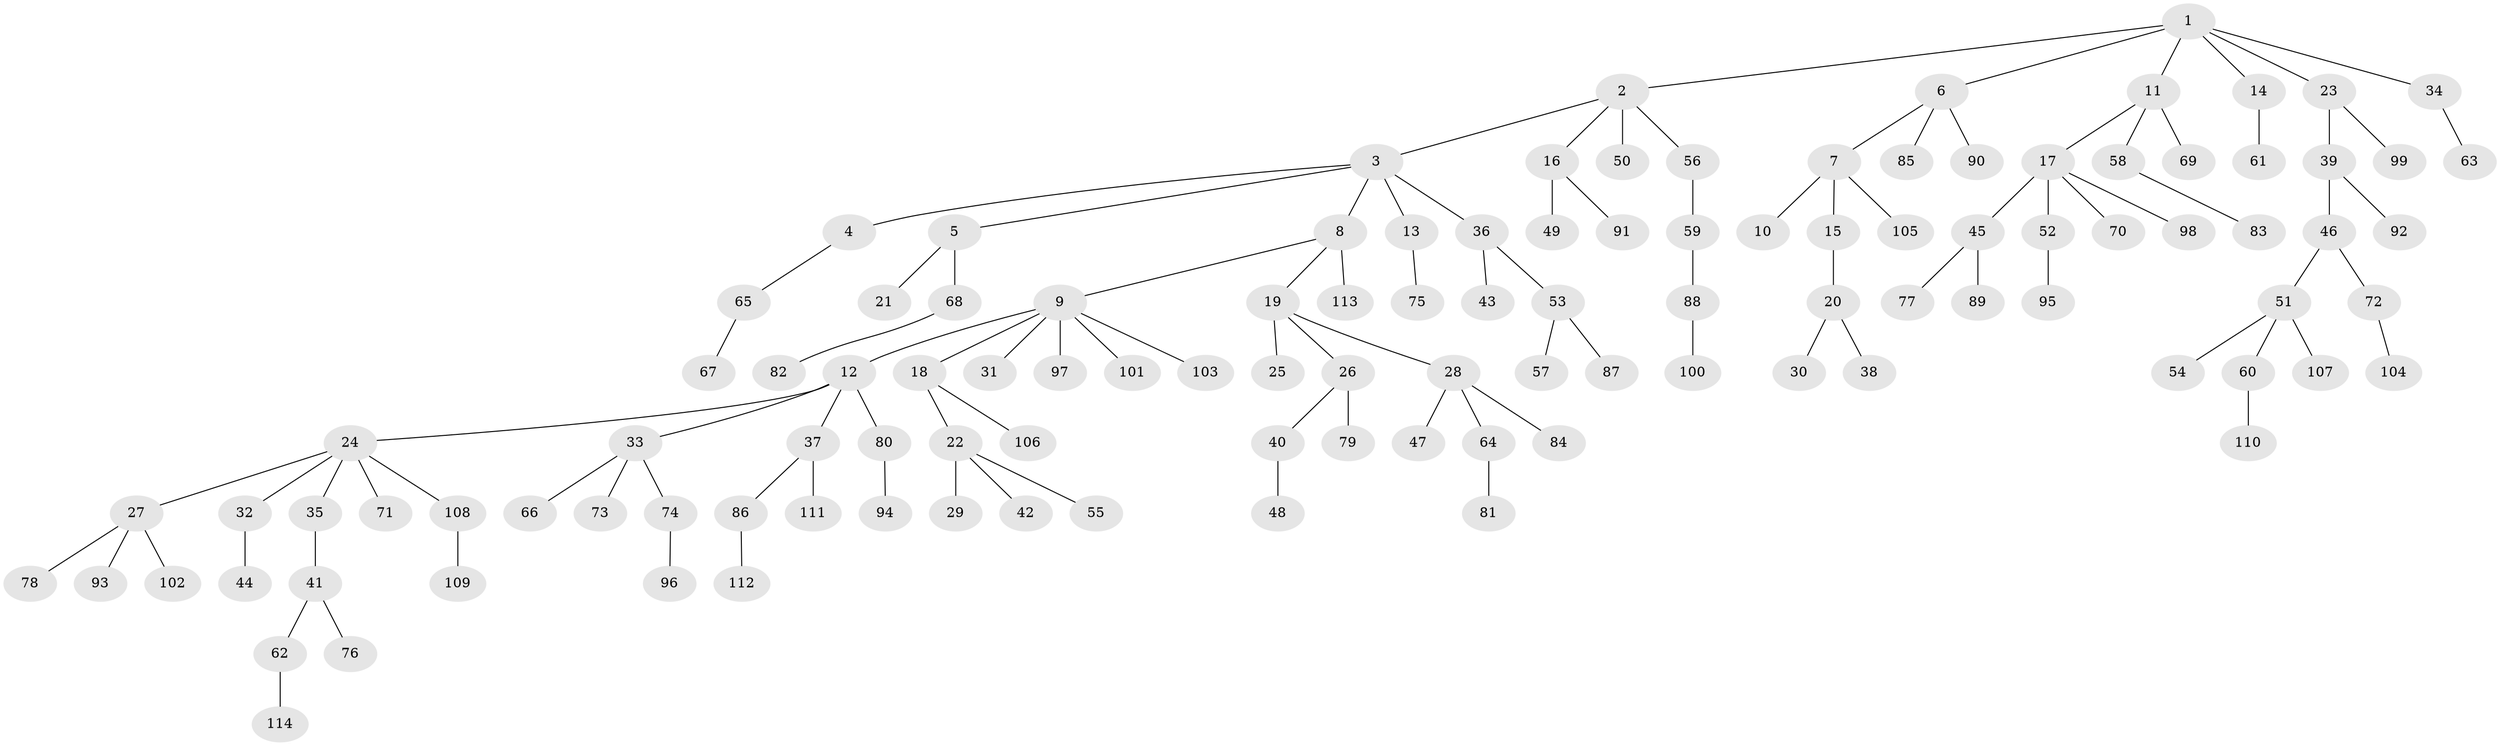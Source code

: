 // Generated by graph-tools (version 1.1) at 2025/50/03/09/25 03:50:21]
// undirected, 114 vertices, 113 edges
graph export_dot {
graph [start="1"]
  node [color=gray90,style=filled];
  1;
  2;
  3;
  4;
  5;
  6;
  7;
  8;
  9;
  10;
  11;
  12;
  13;
  14;
  15;
  16;
  17;
  18;
  19;
  20;
  21;
  22;
  23;
  24;
  25;
  26;
  27;
  28;
  29;
  30;
  31;
  32;
  33;
  34;
  35;
  36;
  37;
  38;
  39;
  40;
  41;
  42;
  43;
  44;
  45;
  46;
  47;
  48;
  49;
  50;
  51;
  52;
  53;
  54;
  55;
  56;
  57;
  58;
  59;
  60;
  61;
  62;
  63;
  64;
  65;
  66;
  67;
  68;
  69;
  70;
  71;
  72;
  73;
  74;
  75;
  76;
  77;
  78;
  79;
  80;
  81;
  82;
  83;
  84;
  85;
  86;
  87;
  88;
  89;
  90;
  91;
  92;
  93;
  94;
  95;
  96;
  97;
  98;
  99;
  100;
  101;
  102;
  103;
  104;
  105;
  106;
  107;
  108;
  109;
  110;
  111;
  112;
  113;
  114;
  1 -- 2;
  1 -- 6;
  1 -- 11;
  1 -- 14;
  1 -- 23;
  1 -- 34;
  2 -- 3;
  2 -- 16;
  2 -- 50;
  2 -- 56;
  3 -- 4;
  3 -- 5;
  3 -- 8;
  3 -- 13;
  3 -- 36;
  4 -- 65;
  5 -- 21;
  5 -- 68;
  6 -- 7;
  6 -- 85;
  6 -- 90;
  7 -- 10;
  7 -- 15;
  7 -- 105;
  8 -- 9;
  8 -- 19;
  8 -- 113;
  9 -- 12;
  9 -- 18;
  9 -- 31;
  9 -- 97;
  9 -- 101;
  9 -- 103;
  11 -- 17;
  11 -- 58;
  11 -- 69;
  12 -- 24;
  12 -- 33;
  12 -- 37;
  12 -- 80;
  13 -- 75;
  14 -- 61;
  15 -- 20;
  16 -- 49;
  16 -- 91;
  17 -- 45;
  17 -- 52;
  17 -- 70;
  17 -- 98;
  18 -- 22;
  18 -- 106;
  19 -- 25;
  19 -- 26;
  19 -- 28;
  20 -- 30;
  20 -- 38;
  22 -- 29;
  22 -- 42;
  22 -- 55;
  23 -- 39;
  23 -- 99;
  24 -- 27;
  24 -- 32;
  24 -- 35;
  24 -- 71;
  24 -- 108;
  26 -- 40;
  26 -- 79;
  27 -- 78;
  27 -- 93;
  27 -- 102;
  28 -- 47;
  28 -- 64;
  28 -- 84;
  32 -- 44;
  33 -- 66;
  33 -- 73;
  33 -- 74;
  34 -- 63;
  35 -- 41;
  36 -- 43;
  36 -- 53;
  37 -- 86;
  37 -- 111;
  39 -- 46;
  39 -- 92;
  40 -- 48;
  41 -- 62;
  41 -- 76;
  45 -- 77;
  45 -- 89;
  46 -- 51;
  46 -- 72;
  51 -- 54;
  51 -- 60;
  51 -- 107;
  52 -- 95;
  53 -- 57;
  53 -- 87;
  56 -- 59;
  58 -- 83;
  59 -- 88;
  60 -- 110;
  62 -- 114;
  64 -- 81;
  65 -- 67;
  68 -- 82;
  72 -- 104;
  74 -- 96;
  80 -- 94;
  86 -- 112;
  88 -- 100;
  108 -- 109;
}
